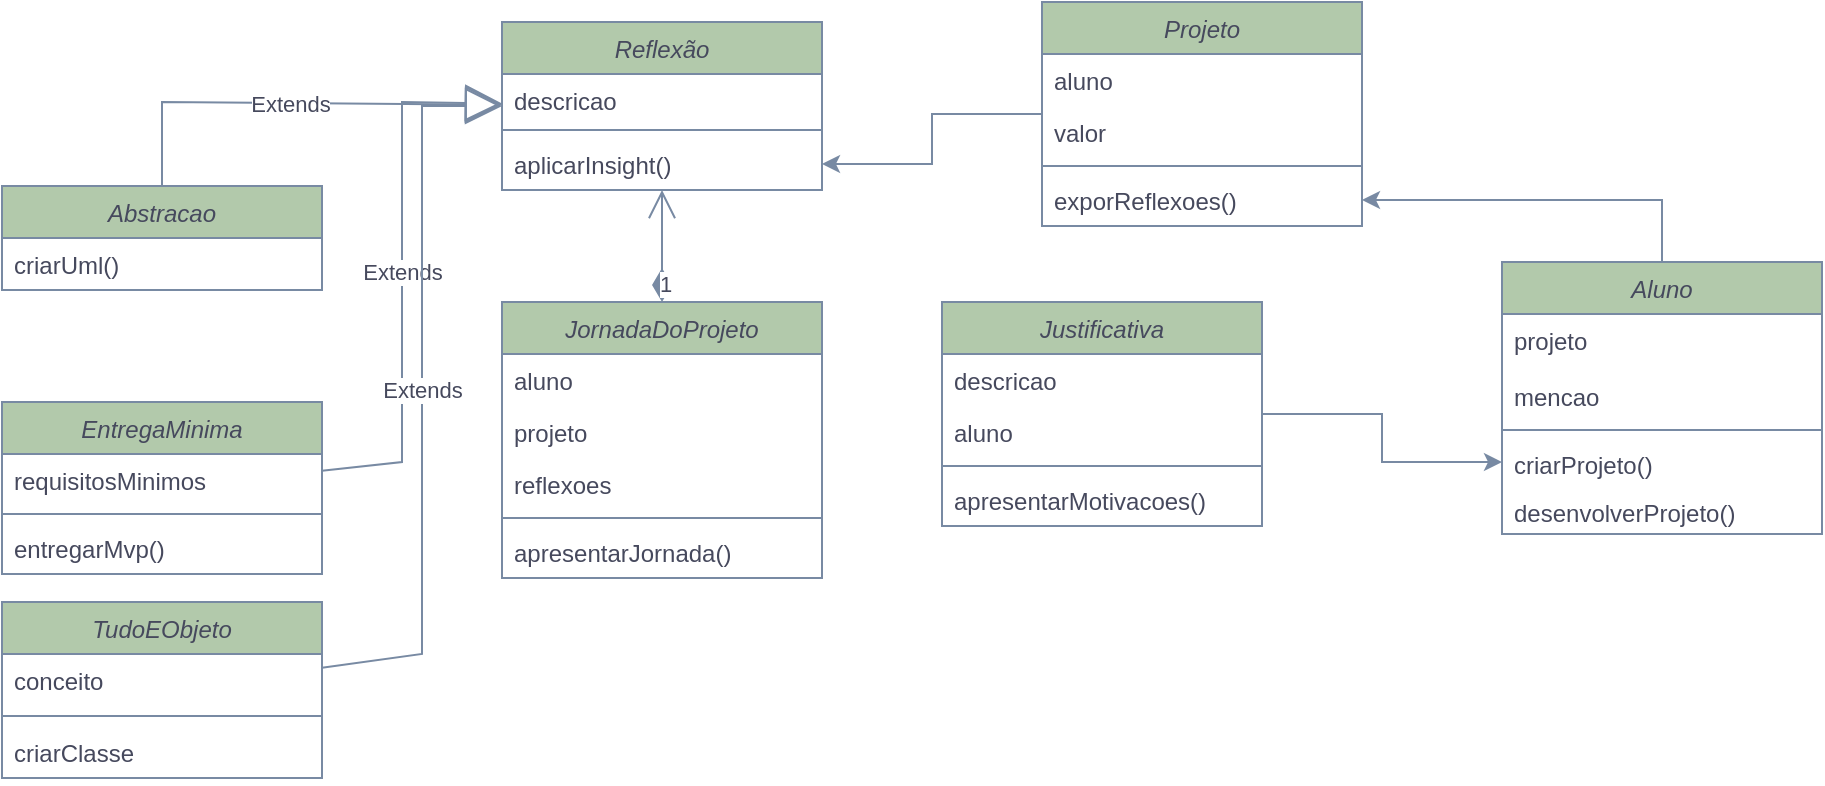 <mxfile version="22.0.5" type="github">
  <diagram id="C5RBs43oDa-KdzZeNtuy" name="Page-1">
    <mxGraphModel dx="1434" dy="790" grid="1" gridSize="10" guides="1" tooltips="1" connect="1" arrows="1" fold="1" page="1" pageScale="1" pageWidth="827" pageHeight="1169" math="0" shadow="0">
      <root>
        <mxCell id="WIyWlLk6GJQsqaUBKTNV-0" />
        <mxCell id="WIyWlLk6GJQsqaUBKTNV-1" parent="WIyWlLk6GJQsqaUBKTNV-0" />
        <mxCell id="zkfFHV4jXpPFQw0GAbJ--0" value="Reflexão" style="swimlane;fontStyle=2;align=center;verticalAlign=top;childLayout=stackLayout;horizontal=1;startSize=26;horizontalStack=0;resizeParent=1;resizeLast=0;collapsible=1;marginBottom=0;rounded=0;shadow=0;strokeWidth=1;labelBackgroundColor=none;fillColor=#B2C9AB;strokeColor=#788AA3;fontColor=#46495D;" parent="WIyWlLk6GJQsqaUBKTNV-1" vertex="1">
          <mxGeometry x="260" y="20" width="160" height="84" as="geometry">
            <mxRectangle x="230" y="140" width="160" height="26" as="alternateBounds" />
          </mxGeometry>
        </mxCell>
        <mxCell id="jQfuPZYbE7wzXlDE2_bo-55" value="descricao" style="text;align=left;verticalAlign=top;spacingLeft=4;spacingRight=4;overflow=hidden;rotatable=0;points=[[0,0.5],[1,0.5]];portConstraint=eastwest;labelBackgroundColor=none;fontColor=#46495D;" vertex="1" parent="zkfFHV4jXpPFQw0GAbJ--0">
          <mxGeometry y="26" width="160" height="24" as="geometry" />
        </mxCell>
        <mxCell id="jQfuPZYbE7wzXlDE2_bo-56" value="" style="line;html=1;strokeWidth=1;align=left;verticalAlign=middle;spacingTop=-1;spacingLeft=3;spacingRight=3;rotatable=0;labelPosition=right;points=[];portConstraint=eastwest;labelBackgroundColor=none;fillColor=#B2C9AB;strokeColor=#788AA3;fontColor=#46495D;" vertex="1" parent="zkfFHV4jXpPFQw0GAbJ--0">
          <mxGeometry y="50" width="160" height="8" as="geometry" />
        </mxCell>
        <mxCell id="zkfFHV4jXpPFQw0GAbJ--5" value="aplicarInsight()" style="text;align=left;verticalAlign=top;spacingLeft=4;spacingRight=4;overflow=hidden;rotatable=0;points=[[0,0.5],[1,0.5]];portConstraint=eastwest;labelBackgroundColor=none;fontColor=#46495D;" parent="zkfFHV4jXpPFQw0GAbJ--0" vertex="1">
          <mxGeometry y="58" width="160" height="26" as="geometry" />
        </mxCell>
        <mxCell id="jQfuPZYbE7wzXlDE2_bo-71" value="" style="edgeStyle=orthogonalEdgeStyle;rounded=0;orthogonalLoop=1;jettySize=auto;html=1;strokeColor=#788AA3;fontColor=#46495D;fillColor=#B2C9AB;" edge="1" parent="WIyWlLk6GJQsqaUBKTNV-1" source="jQfuPZYbE7wzXlDE2_bo-6" target="jQfuPZYbE7wzXlDE2_bo-33">
          <mxGeometry relative="1" as="geometry" />
        </mxCell>
        <mxCell id="jQfuPZYbE7wzXlDE2_bo-6" value="Justificativa&#xa;" style="swimlane;fontStyle=2;align=center;verticalAlign=top;childLayout=stackLayout;horizontal=1;startSize=26;horizontalStack=0;resizeParent=1;resizeLast=0;collapsible=1;marginBottom=0;rounded=0;shadow=0;strokeWidth=1;labelBackgroundColor=none;fillColor=#B2C9AB;strokeColor=#788AA3;fontColor=#46495D;" vertex="1" parent="WIyWlLk6GJQsqaUBKTNV-1">
          <mxGeometry x="480" y="160" width="160" height="112" as="geometry">
            <mxRectangle x="230" y="140" width="160" height="26" as="alternateBounds" />
          </mxGeometry>
        </mxCell>
        <mxCell id="jQfuPZYbE7wzXlDE2_bo-7" value="descricao" style="text;align=left;verticalAlign=top;spacingLeft=4;spacingRight=4;overflow=hidden;rotatable=0;points=[[0,0.5],[1,0.5]];portConstraint=eastwest;labelBackgroundColor=none;fontColor=#46495D;" vertex="1" parent="jQfuPZYbE7wzXlDE2_bo-6">
          <mxGeometry y="26" width="160" height="26" as="geometry" />
        </mxCell>
        <mxCell id="jQfuPZYbE7wzXlDE2_bo-19" value="aluno" style="text;align=left;verticalAlign=top;spacingLeft=4;spacingRight=4;overflow=hidden;rotatable=0;points=[[0,0.5],[1,0.5]];portConstraint=eastwest;rounded=0;shadow=0;html=0;labelBackgroundColor=none;fontColor=#46495D;" vertex="1" parent="jQfuPZYbE7wzXlDE2_bo-6">
          <mxGeometry y="52" width="160" height="26" as="geometry" />
        </mxCell>
        <mxCell id="jQfuPZYbE7wzXlDE2_bo-10" value="" style="line;html=1;strokeWidth=1;align=left;verticalAlign=middle;spacingTop=-1;spacingLeft=3;spacingRight=3;rotatable=0;labelPosition=right;points=[];portConstraint=eastwest;labelBackgroundColor=none;fillColor=#B2C9AB;strokeColor=#788AA3;fontColor=#46495D;" vertex="1" parent="jQfuPZYbE7wzXlDE2_bo-6">
          <mxGeometry y="78" width="160" height="8" as="geometry" />
        </mxCell>
        <mxCell id="jQfuPZYbE7wzXlDE2_bo-9" value="apresentarMotivacoes()" style="text;align=left;verticalAlign=top;spacingLeft=4;spacingRight=4;overflow=hidden;rotatable=0;points=[[0,0.5],[1,0.5]];portConstraint=eastwest;rounded=0;shadow=0;html=0;labelBackgroundColor=none;fontColor=#46495D;" vertex="1" parent="jQfuPZYbE7wzXlDE2_bo-6">
          <mxGeometry y="86" width="160" height="26" as="geometry" />
        </mxCell>
        <mxCell id="jQfuPZYbE7wzXlDE2_bo-70" value="" style="edgeStyle=orthogonalEdgeStyle;rounded=0;orthogonalLoop=1;jettySize=auto;html=1;strokeColor=#788AA3;fontColor=#46495D;fillColor=#B2C9AB;" edge="1" parent="WIyWlLk6GJQsqaUBKTNV-1" source="jQfuPZYbE7wzXlDE2_bo-12" target="jQfuPZYbE7wzXlDE2_bo-35">
          <mxGeometry relative="1" as="geometry" />
        </mxCell>
        <mxCell id="jQfuPZYbE7wzXlDE2_bo-12" value="Aluno" style="swimlane;fontStyle=2;align=center;verticalAlign=top;childLayout=stackLayout;horizontal=1;startSize=26;horizontalStack=0;resizeParent=1;resizeLast=0;collapsible=1;marginBottom=0;rounded=0;shadow=0;strokeWidth=1;labelBackgroundColor=none;fillColor=#B2C9AB;strokeColor=#788AA3;fontColor=#46495D;" vertex="1" parent="WIyWlLk6GJQsqaUBKTNV-1">
          <mxGeometry x="760" y="140" width="160" height="136" as="geometry">
            <mxRectangle x="230" y="140" width="160" height="26" as="alternateBounds" />
          </mxGeometry>
        </mxCell>
        <mxCell id="jQfuPZYbE7wzXlDE2_bo-32" value="projeto" style="text;align=left;verticalAlign=top;spacingLeft=4;spacingRight=4;overflow=hidden;rotatable=0;points=[[0,0.5],[1,0.5]];portConstraint=eastwest;rounded=0;shadow=0;html=0;labelBackgroundColor=none;fontColor=#46495D;" vertex="1" parent="jQfuPZYbE7wzXlDE2_bo-12">
          <mxGeometry y="26" width="160" height="28" as="geometry" />
        </mxCell>
        <mxCell id="jQfuPZYbE7wzXlDE2_bo-62" value="mencao" style="text;align=left;verticalAlign=top;spacingLeft=4;spacingRight=4;overflow=hidden;rotatable=0;points=[[0,0.5],[1,0.5]];portConstraint=eastwest;rounded=0;shadow=0;html=0;labelBackgroundColor=none;fontColor=#46495D;" vertex="1" parent="jQfuPZYbE7wzXlDE2_bo-12">
          <mxGeometry y="54" width="160" height="26" as="geometry" />
        </mxCell>
        <mxCell id="jQfuPZYbE7wzXlDE2_bo-16" value="" style="line;html=1;strokeWidth=1;align=left;verticalAlign=middle;spacingTop=-1;spacingLeft=3;spacingRight=3;rotatable=0;labelPosition=right;points=[];portConstraint=eastwest;labelBackgroundColor=none;fillColor=#B2C9AB;strokeColor=#788AA3;fontColor=#46495D;" vertex="1" parent="jQfuPZYbE7wzXlDE2_bo-12">
          <mxGeometry y="80" width="160" height="8" as="geometry" />
        </mxCell>
        <mxCell id="jQfuPZYbE7wzXlDE2_bo-33" value="criarProjeto()" style="text;align=left;verticalAlign=top;spacingLeft=4;spacingRight=4;overflow=hidden;rotatable=0;points=[[0,0.5],[1,0.5]];portConstraint=eastwest;labelBackgroundColor=none;fontColor=#46495D;" vertex="1" parent="jQfuPZYbE7wzXlDE2_bo-12">
          <mxGeometry y="88" width="160" height="24" as="geometry" />
        </mxCell>
        <mxCell id="jQfuPZYbE7wzXlDE2_bo-74" value="desenvolverProjeto()" style="text;align=left;verticalAlign=top;spacingLeft=4;spacingRight=4;overflow=hidden;rotatable=0;points=[[0,0.5],[1,0.5]];portConstraint=eastwest;labelBackgroundColor=none;fontColor=#46495D;" vertex="1" parent="jQfuPZYbE7wzXlDE2_bo-12">
          <mxGeometry y="112" width="160" height="24" as="geometry" />
        </mxCell>
        <mxCell id="jQfuPZYbE7wzXlDE2_bo-20" value="JornadaDoProjeto" style="swimlane;fontStyle=2;align=center;verticalAlign=top;childLayout=stackLayout;horizontal=1;startSize=26;horizontalStack=0;resizeParent=1;resizeLast=0;collapsible=1;marginBottom=0;rounded=0;shadow=0;strokeWidth=1;labelBackgroundColor=none;fillColor=#B2C9AB;strokeColor=#788AA3;fontColor=#46495D;" vertex="1" parent="WIyWlLk6GJQsqaUBKTNV-1">
          <mxGeometry x="260" y="160" width="160" height="138" as="geometry">
            <mxRectangle x="230" y="140" width="160" height="26" as="alternateBounds" />
          </mxGeometry>
        </mxCell>
        <mxCell id="jQfuPZYbE7wzXlDE2_bo-21" value="aluno" style="text;align=left;verticalAlign=top;spacingLeft=4;spacingRight=4;overflow=hidden;rotatable=0;points=[[0,0.5],[1,0.5]];portConstraint=eastwest;labelBackgroundColor=none;fontColor=#46495D;" vertex="1" parent="jQfuPZYbE7wzXlDE2_bo-20">
          <mxGeometry y="26" width="160" height="26" as="geometry" />
        </mxCell>
        <mxCell id="jQfuPZYbE7wzXlDE2_bo-22" value="projeto" style="text;align=left;verticalAlign=top;spacingLeft=4;spacingRight=4;overflow=hidden;rotatable=0;points=[[0,0.5],[1,0.5]];portConstraint=eastwest;rounded=0;shadow=0;html=0;labelBackgroundColor=none;fontColor=#46495D;" vertex="1" parent="jQfuPZYbE7wzXlDE2_bo-20">
          <mxGeometry y="52" width="160" height="26" as="geometry" />
        </mxCell>
        <mxCell id="jQfuPZYbE7wzXlDE2_bo-45" value="reflexoes" style="text;align=left;verticalAlign=top;spacingLeft=4;spacingRight=4;overflow=hidden;rotatable=0;points=[[0,0.5],[1,0.5]];portConstraint=eastwest;rounded=0;shadow=0;html=0;labelBackgroundColor=none;fontColor=#46495D;" vertex="1" parent="jQfuPZYbE7wzXlDE2_bo-20">
          <mxGeometry y="78" width="160" height="26" as="geometry" />
        </mxCell>
        <mxCell id="jQfuPZYbE7wzXlDE2_bo-24" value="" style="line;html=1;strokeWidth=1;align=left;verticalAlign=middle;spacingTop=-1;spacingLeft=3;spacingRight=3;rotatable=0;labelPosition=right;points=[];portConstraint=eastwest;labelBackgroundColor=none;fillColor=#B2C9AB;strokeColor=#788AA3;fontColor=#46495D;" vertex="1" parent="jQfuPZYbE7wzXlDE2_bo-20">
          <mxGeometry y="104" width="160" height="8" as="geometry" />
        </mxCell>
        <mxCell id="jQfuPZYbE7wzXlDE2_bo-25" value="apresentarJornada()" style="text;align=left;verticalAlign=top;spacingLeft=4;spacingRight=4;overflow=hidden;rotatable=0;points=[[0,0.5],[1,0.5]];portConstraint=eastwest;labelBackgroundColor=none;fontColor=#46495D;" vertex="1" parent="jQfuPZYbE7wzXlDE2_bo-20">
          <mxGeometry y="112" width="160" height="26" as="geometry" />
        </mxCell>
        <mxCell id="jQfuPZYbE7wzXlDE2_bo-69" value="" style="edgeStyle=orthogonalEdgeStyle;rounded=0;orthogonalLoop=1;jettySize=auto;html=1;strokeColor=#788AA3;fontColor=#46495D;fillColor=#B2C9AB;" edge="1" parent="WIyWlLk6GJQsqaUBKTNV-1" source="jQfuPZYbE7wzXlDE2_bo-26" target="zkfFHV4jXpPFQw0GAbJ--5">
          <mxGeometry relative="1" as="geometry" />
        </mxCell>
        <mxCell id="jQfuPZYbE7wzXlDE2_bo-26" value="Projeto" style="swimlane;fontStyle=2;align=center;verticalAlign=top;childLayout=stackLayout;horizontal=1;startSize=26;horizontalStack=0;resizeParent=1;resizeLast=0;collapsible=1;marginBottom=0;rounded=0;shadow=0;strokeWidth=1;labelBackgroundColor=none;fillColor=#B2C9AB;strokeColor=#788AA3;fontColor=#46495D;" vertex="1" parent="WIyWlLk6GJQsqaUBKTNV-1">
          <mxGeometry x="530" y="10" width="160" height="112" as="geometry">
            <mxRectangle x="230" y="140" width="160" height="26" as="alternateBounds" />
          </mxGeometry>
        </mxCell>
        <mxCell id="jQfuPZYbE7wzXlDE2_bo-27" value="aluno" style="text;align=left;verticalAlign=top;spacingLeft=4;spacingRight=4;overflow=hidden;rotatable=0;points=[[0,0.5],[1,0.5]];portConstraint=eastwest;labelBackgroundColor=none;fontColor=#46495D;" vertex="1" parent="jQfuPZYbE7wzXlDE2_bo-26">
          <mxGeometry y="26" width="160" height="26" as="geometry" />
        </mxCell>
        <mxCell id="jQfuPZYbE7wzXlDE2_bo-73" value="valor" style="text;align=left;verticalAlign=top;spacingLeft=4;spacingRight=4;overflow=hidden;rotatable=0;points=[[0,0.5],[1,0.5]];portConstraint=eastwest;labelBackgroundColor=none;fontColor=#46495D;" vertex="1" parent="jQfuPZYbE7wzXlDE2_bo-26">
          <mxGeometry y="52" width="160" height="26" as="geometry" />
        </mxCell>
        <mxCell id="jQfuPZYbE7wzXlDE2_bo-30" value="" style="line;html=1;strokeWidth=1;align=left;verticalAlign=middle;spacingTop=-1;spacingLeft=3;spacingRight=3;rotatable=0;labelPosition=right;points=[];portConstraint=eastwest;labelBackgroundColor=none;fillColor=#B2C9AB;strokeColor=#788AA3;fontColor=#46495D;" vertex="1" parent="jQfuPZYbE7wzXlDE2_bo-26">
          <mxGeometry y="78" width="160" height="8" as="geometry" />
        </mxCell>
        <mxCell id="jQfuPZYbE7wzXlDE2_bo-35" value="exporReflexoes()" style="text;align=left;verticalAlign=top;spacingLeft=4;spacingRight=4;overflow=hidden;rotatable=0;points=[[0,0.5],[1,0.5]];portConstraint=eastwest;rounded=0;shadow=0;html=0;labelBackgroundColor=none;fontColor=#46495D;" vertex="1" parent="jQfuPZYbE7wzXlDE2_bo-26">
          <mxGeometry y="86" width="160" height="26" as="geometry" />
        </mxCell>
        <mxCell id="jQfuPZYbE7wzXlDE2_bo-42" value="Abstracao" style="swimlane;fontStyle=2;align=center;verticalAlign=top;childLayout=stackLayout;horizontal=1;startSize=26;horizontalStack=0;resizeParent=1;resizeLast=0;collapsible=1;marginBottom=0;rounded=0;shadow=0;strokeWidth=1;labelBackgroundColor=none;fillColor=#B2C9AB;strokeColor=#788AA3;fontColor=#46495D;" vertex="1" parent="WIyWlLk6GJQsqaUBKTNV-1">
          <mxGeometry x="10" y="102" width="160" height="52" as="geometry">
            <mxRectangle x="230" y="140" width="160" height="26" as="alternateBounds" />
          </mxGeometry>
        </mxCell>
        <mxCell id="jQfuPZYbE7wzXlDE2_bo-44" value="criarUml()" style="text;align=left;verticalAlign=top;spacingLeft=4;spacingRight=4;overflow=hidden;rotatable=0;points=[[0,0.5],[1,0.5]];portConstraint=eastwest;labelBackgroundColor=none;fontColor=#46495D;" vertex="1" parent="jQfuPZYbE7wzXlDE2_bo-42">
          <mxGeometry y="26" width="160" height="26" as="geometry" />
        </mxCell>
        <mxCell id="jQfuPZYbE7wzXlDE2_bo-46" value="EntregaMinima" style="swimlane;fontStyle=2;align=center;verticalAlign=top;childLayout=stackLayout;horizontal=1;startSize=26;horizontalStack=0;resizeParent=1;resizeLast=0;collapsible=1;marginBottom=0;rounded=0;shadow=0;strokeWidth=1;labelBackgroundColor=none;fillColor=#B2C9AB;strokeColor=#788AA3;fontColor=#46495D;" vertex="1" parent="WIyWlLk6GJQsqaUBKTNV-1">
          <mxGeometry x="10" y="210" width="160" height="86" as="geometry">
            <mxRectangle x="230" y="140" width="160" height="26" as="alternateBounds" />
          </mxGeometry>
        </mxCell>
        <mxCell id="jQfuPZYbE7wzXlDE2_bo-65" value="requisitosMinimos" style="text;align=left;verticalAlign=top;spacingLeft=4;spacingRight=4;overflow=hidden;rotatable=0;points=[[0,0.5],[1,0.5]];portConstraint=eastwest;labelBackgroundColor=none;fontColor=#46495D;" vertex="1" parent="jQfuPZYbE7wzXlDE2_bo-46">
          <mxGeometry y="26" width="160" height="26" as="geometry" />
        </mxCell>
        <mxCell id="jQfuPZYbE7wzXlDE2_bo-66" value="" style="line;html=1;strokeWidth=1;align=left;verticalAlign=middle;spacingTop=-1;spacingLeft=3;spacingRight=3;rotatable=0;labelPosition=right;points=[];portConstraint=eastwest;labelBackgroundColor=none;fillColor=#B2C9AB;strokeColor=#788AA3;fontColor=#46495D;" vertex="1" parent="jQfuPZYbE7wzXlDE2_bo-46">
          <mxGeometry y="52" width="160" height="8" as="geometry" />
        </mxCell>
        <mxCell id="jQfuPZYbE7wzXlDE2_bo-64" value="entregarMvp()" style="text;align=left;verticalAlign=top;spacingLeft=4;spacingRight=4;overflow=hidden;rotatable=0;points=[[0,0.5],[1,0.5]];portConstraint=eastwest;labelBackgroundColor=none;fontColor=#46495D;" vertex="1" parent="jQfuPZYbE7wzXlDE2_bo-46">
          <mxGeometry y="60" width="160" height="26" as="geometry" />
        </mxCell>
        <mxCell id="jQfuPZYbE7wzXlDE2_bo-49" value="TudoEObjeto" style="swimlane;fontStyle=2;align=center;verticalAlign=top;childLayout=stackLayout;horizontal=1;startSize=26;horizontalStack=0;resizeParent=1;resizeLast=0;collapsible=1;marginBottom=0;rounded=0;shadow=0;strokeWidth=1;labelBackgroundColor=none;fillColor=#B2C9AB;strokeColor=#788AA3;fontColor=#46495D;" vertex="1" parent="WIyWlLk6GJQsqaUBKTNV-1">
          <mxGeometry x="10" y="310" width="160" height="88" as="geometry">
            <mxRectangle x="230" y="140" width="160" height="26" as="alternateBounds" />
          </mxGeometry>
        </mxCell>
        <mxCell id="jQfuPZYbE7wzXlDE2_bo-67" value="conceito" style="text;align=left;verticalAlign=top;spacingLeft=4;spacingRight=4;overflow=hidden;rotatable=0;points=[[0,0.5],[1,0.5]];portConstraint=eastwest;labelBackgroundColor=none;fontColor=#46495D;" vertex="1" parent="jQfuPZYbE7wzXlDE2_bo-49">
          <mxGeometry y="26" width="160" height="26" as="geometry" />
        </mxCell>
        <mxCell id="jQfuPZYbE7wzXlDE2_bo-68" value="" style="line;html=1;strokeWidth=1;align=left;verticalAlign=middle;spacingTop=-1;spacingLeft=3;spacingRight=3;rotatable=0;labelPosition=right;points=[];portConstraint=eastwest;labelBackgroundColor=none;fillColor=#B2C9AB;strokeColor=#788AA3;fontColor=#46495D;" vertex="1" parent="jQfuPZYbE7wzXlDE2_bo-49">
          <mxGeometry y="52" width="160" height="10" as="geometry" />
        </mxCell>
        <mxCell id="jQfuPZYbE7wzXlDE2_bo-50" value="criarClasse" style="text;align=left;verticalAlign=top;spacingLeft=4;spacingRight=4;overflow=hidden;rotatable=0;points=[[0,0.5],[1,0.5]];portConstraint=eastwest;labelBackgroundColor=none;fontColor=#46495D;" vertex="1" parent="jQfuPZYbE7wzXlDE2_bo-49">
          <mxGeometry y="62" width="160" height="26" as="geometry" />
        </mxCell>
        <mxCell id="jQfuPZYbE7wzXlDE2_bo-58" value="Extends" style="endArrow=block;endSize=16;endFill=0;html=1;rounded=0;strokeColor=#788AA3;fontColor=#46495D;fillColor=#B2C9AB;" edge="1" parent="WIyWlLk6GJQsqaUBKTNV-1" source="jQfuPZYbE7wzXlDE2_bo-42" target="zkfFHV4jXpPFQw0GAbJ--0">
          <mxGeometry width="160" relative="1" as="geometry">
            <mxPoint x="330" y="410" as="sourcePoint" />
            <mxPoint x="490" y="410" as="targetPoint" />
            <Array as="points">
              <mxPoint x="90" y="60" />
            </Array>
          </mxGeometry>
        </mxCell>
        <mxCell id="jQfuPZYbE7wzXlDE2_bo-59" value="Extends" style="endArrow=block;endSize=16;endFill=0;html=1;rounded=0;strokeColor=#788AA3;fontColor=#46495D;fillColor=#B2C9AB;" edge="1" parent="WIyWlLk6GJQsqaUBKTNV-1" source="jQfuPZYbE7wzXlDE2_bo-46" target="zkfFHV4jXpPFQw0GAbJ--0">
          <mxGeometry width="160" relative="1" as="geometry">
            <mxPoint x="100" y="112" as="sourcePoint" />
            <mxPoint x="270" y="71" as="targetPoint" />
            <Array as="points">
              <mxPoint x="210" y="240" />
              <mxPoint x="210" y="60" />
            </Array>
          </mxGeometry>
        </mxCell>
        <mxCell id="jQfuPZYbE7wzXlDE2_bo-60" value="Extends" style="endArrow=block;endSize=16;endFill=0;html=1;rounded=0;strokeColor=#788AA3;fontColor=#46495D;fillColor=#B2C9AB;" edge="1" parent="WIyWlLk6GJQsqaUBKTNV-1" source="jQfuPZYbE7wzXlDE2_bo-49" target="zkfFHV4jXpPFQw0GAbJ--0">
          <mxGeometry width="160" relative="1" as="geometry">
            <mxPoint x="180" y="249" as="sourcePoint" />
            <mxPoint x="270" y="71" as="targetPoint" />
            <Array as="points">
              <mxPoint x="220" y="336" />
              <mxPoint x="220" y="62" />
            </Array>
          </mxGeometry>
        </mxCell>
        <mxCell id="jQfuPZYbE7wzXlDE2_bo-61" value="1" style="endArrow=open;html=1;endSize=12;startArrow=diamondThin;startSize=14;startFill=1;edgeStyle=orthogonalEdgeStyle;align=left;verticalAlign=bottom;rounded=0;strokeColor=#788AA3;fontColor=#46495D;fillColor=#B2C9AB;" edge="1" parent="WIyWlLk6GJQsqaUBKTNV-1" source="jQfuPZYbE7wzXlDE2_bo-20" target="zkfFHV4jXpPFQw0GAbJ--0">
          <mxGeometry x="-1" y="3" relative="1" as="geometry">
            <mxPoint x="330" y="410" as="sourcePoint" />
            <mxPoint x="490" y="410" as="targetPoint" />
          </mxGeometry>
        </mxCell>
      </root>
    </mxGraphModel>
  </diagram>
</mxfile>
